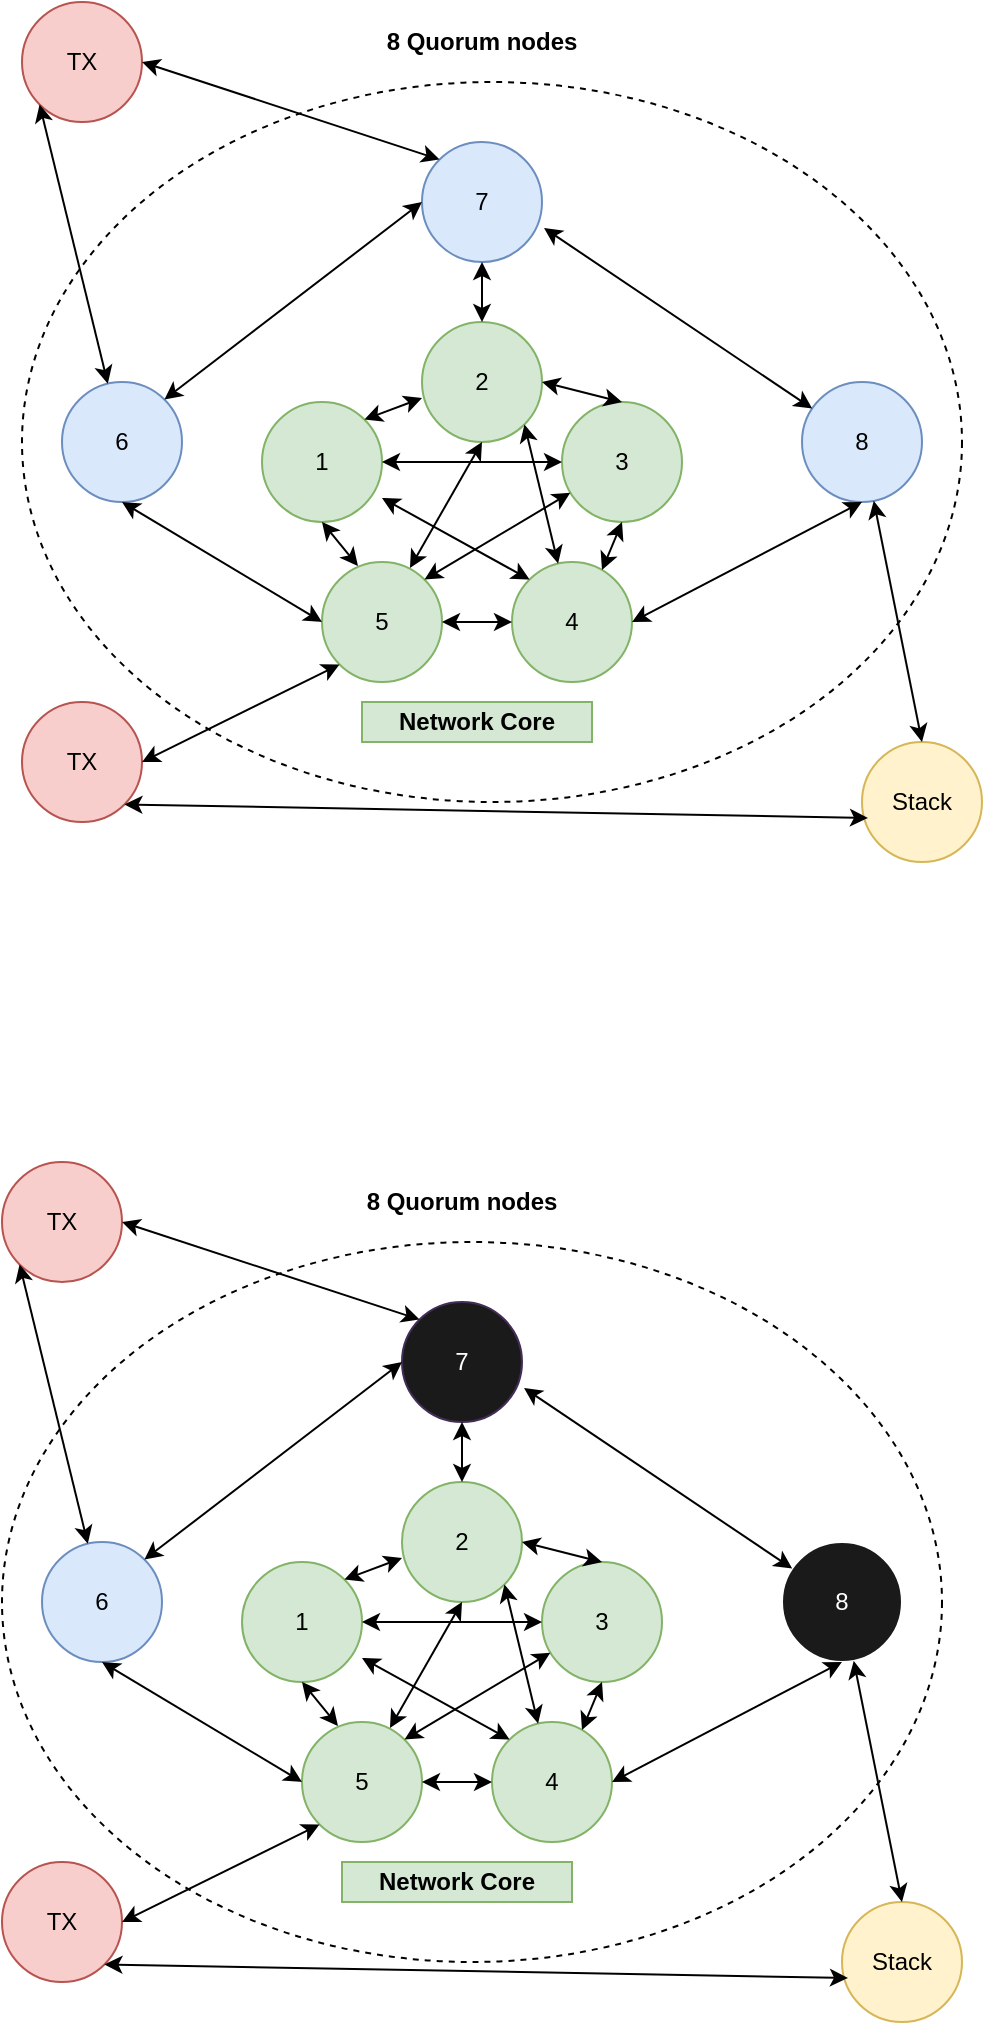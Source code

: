 <mxfile version="14.4.8" type="github">
  <diagram id="YB-iJeSW_2LFZkuPxzOh" name="Page-1">
    <mxGraphModel dx="1395" dy="815" grid="1" gridSize="10" guides="1" tooltips="1" connect="1" arrows="1" fold="1" page="1" pageScale="1" pageWidth="850" pageHeight="1100" math="0" shadow="0">
      <root>
        <mxCell id="0" />
        <mxCell id="1" parent="0" />
        <mxCell id="-4A1t3yx5ue9WX64jSDN-27" value="" style="ellipse;whiteSpace=wrap;html=1;dashed=1;" vertex="1" parent="1">
          <mxGeometry x="190" y="60" width="470" height="360" as="geometry" />
        </mxCell>
        <mxCell id="-4A1t3yx5ue9WX64jSDN-1" value="2" style="ellipse;whiteSpace=wrap;html=1;aspect=fixed;fillColor=#d5e8d4;strokeColor=#82b366;" vertex="1" parent="1">
          <mxGeometry x="390" y="180" width="60" height="60" as="geometry" />
        </mxCell>
        <mxCell id="-4A1t3yx5ue9WX64jSDN-2" value="4" style="ellipse;whiteSpace=wrap;html=1;aspect=fixed;fillColor=#d5e8d4;strokeColor=#82b366;" vertex="1" parent="1">
          <mxGeometry x="435" y="300" width="60" height="60" as="geometry" />
        </mxCell>
        <mxCell id="-4A1t3yx5ue9WX64jSDN-3" value="3" style="ellipse;whiteSpace=wrap;html=1;aspect=fixed;fillColor=#d5e8d4;strokeColor=#82b366;" vertex="1" parent="1">
          <mxGeometry x="460" y="220" width="60" height="60" as="geometry" />
        </mxCell>
        <mxCell id="-4A1t3yx5ue9WX64jSDN-4" value="1" style="ellipse;whiteSpace=wrap;html=1;aspect=fixed;fillColor=#d5e8d4;strokeColor=#82b366;" vertex="1" parent="1">
          <mxGeometry x="310" y="220" width="60" height="60" as="geometry" />
        </mxCell>
        <mxCell id="-4A1t3yx5ue9WX64jSDN-5" value="5" style="ellipse;whiteSpace=wrap;html=1;aspect=fixed;fillColor=#d5e8d4;strokeColor=#82b366;" vertex="1" parent="1">
          <mxGeometry x="340" y="300" width="60" height="60" as="geometry" />
        </mxCell>
        <mxCell id="-4A1t3yx5ue9WX64jSDN-6" value="" style="endArrow=classic;startArrow=classic;html=1;exitX=1;exitY=0;exitDx=0;exitDy=0;entryX=0;entryY=0.633;entryDx=0;entryDy=0;entryPerimeter=0;" edge="1" parent="1" source="-4A1t3yx5ue9WX64jSDN-4" target="-4A1t3yx5ue9WX64jSDN-1">
          <mxGeometry width="50" height="50" relative="1" as="geometry">
            <mxPoint x="410" y="220" as="sourcePoint" />
            <mxPoint x="460" y="170" as="targetPoint" />
          </mxGeometry>
        </mxCell>
        <mxCell id="-4A1t3yx5ue9WX64jSDN-7" value="" style="endArrow=classic;startArrow=classic;html=1;exitX=0.733;exitY=0.05;exitDx=0;exitDy=0;exitPerimeter=0;" edge="1" parent="1" source="-4A1t3yx5ue9WX64jSDN-5">
          <mxGeometry width="50" height="50" relative="1" as="geometry">
            <mxPoint x="410" y="220" as="sourcePoint" />
            <mxPoint x="420" y="240" as="targetPoint" />
          </mxGeometry>
        </mxCell>
        <mxCell id="-4A1t3yx5ue9WX64jSDN-8" value="" style="endArrow=classic;startArrow=classic;html=1;exitX=0.5;exitY=1;exitDx=0;exitDy=0;entryX=0.3;entryY=0.033;entryDx=0;entryDy=0;entryPerimeter=0;" edge="1" parent="1" source="-4A1t3yx5ue9WX64jSDN-4" target="-4A1t3yx5ue9WX64jSDN-5">
          <mxGeometry width="50" height="50" relative="1" as="geometry">
            <mxPoint x="410" y="220" as="sourcePoint" />
            <mxPoint x="460" y="170" as="targetPoint" />
          </mxGeometry>
        </mxCell>
        <mxCell id="-4A1t3yx5ue9WX64jSDN-9" value="" style="endArrow=classic;startArrow=classic;html=1;exitX=1;exitY=0.5;exitDx=0;exitDy=0;" edge="1" parent="1" source="-4A1t3yx5ue9WX64jSDN-4" target="-4A1t3yx5ue9WX64jSDN-3">
          <mxGeometry width="50" height="50" relative="1" as="geometry">
            <mxPoint x="410" y="220" as="sourcePoint" />
            <mxPoint x="460" y="170" as="targetPoint" />
          </mxGeometry>
        </mxCell>
        <mxCell id="-4A1t3yx5ue9WX64jSDN-10" value="" style="endArrow=classic;startArrow=classic;html=1;exitX=1;exitY=1;exitDx=0;exitDy=0;" edge="1" parent="1" source="-4A1t3yx5ue9WX64jSDN-1" target="-4A1t3yx5ue9WX64jSDN-2">
          <mxGeometry width="50" height="50" relative="1" as="geometry">
            <mxPoint x="410" y="220" as="sourcePoint" />
            <mxPoint x="460" y="170" as="targetPoint" />
          </mxGeometry>
        </mxCell>
        <mxCell id="-4A1t3yx5ue9WX64jSDN-11" value="" style="endArrow=classic;startArrow=classic;html=1;exitX=1;exitY=0.5;exitDx=0;exitDy=0;entryX=0;entryY=0.5;entryDx=0;entryDy=0;" edge="1" parent="1" source="-4A1t3yx5ue9WX64jSDN-5" target="-4A1t3yx5ue9WX64jSDN-2">
          <mxGeometry width="50" height="50" relative="1" as="geometry">
            <mxPoint x="410" y="220" as="sourcePoint" />
            <mxPoint x="460" y="170" as="targetPoint" />
          </mxGeometry>
        </mxCell>
        <mxCell id="-4A1t3yx5ue9WX64jSDN-12" value="" style="endArrow=classic;startArrow=classic;html=1;entryX=0.5;entryY=0;entryDx=0;entryDy=0;exitX=1;exitY=0.5;exitDx=0;exitDy=0;" edge="1" parent="1" source="-4A1t3yx5ue9WX64jSDN-1" target="-4A1t3yx5ue9WX64jSDN-3">
          <mxGeometry width="50" height="50" relative="1" as="geometry">
            <mxPoint x="410" y="220" as="sourcePoint" />
            <mxPoint x="460" y="170" as="targetPoint" />
          </mxGeometry>
        </mxCell>
        <mxCell id="-4A1t3yx5ue9WX64jSDN-13" value="" style="endArrow=classic;startArrow=classic;html=1;entryX=0.5;entryY=1;entryDx=0;entryDy=0;exitX=0.75;exitY=0.067;exitDx=0;exitDy=0;exitPerimeter=0;" edge="1" parent="1" source="-4A1t3yx5ue9WX64jSDN-2" target="-4A1t3yx5ue9WX64jSDN-3">
          <mxGeometry width="50" height="50" relative="1" as="geometry">
            <mxPoint x="410" y="220" as="sourcePoint" />
            <mxPoint x="460" y="170" as="targetPoint" />
          </mxGeometry>
        </mxCell>
        <mxCell id="-4A1t3yx5ue9WX64jSDN-14" value="" style="endArrow=classic;startArrow=classic;html=1;exitX=0;exitY=0;exitDx=0;exitDy=0;entryX=1;entryY=0.8;entryDx=0;entryDy=0;entryPerimeter=0;" edge="1" parent="1" source="-4A1t3yx5ue9WX64jSDN-2" target="-4A1t3yx5ue9WX64jSDN-4">
          <mxGeometry width="50" height="50" relative="1" as="geometry">
            <mxPoint x="410" y="220" as="sourcePoint" />
            <mxPoint x="460" y="170" as="targetPoint" />
          </mxGeometry>
        </mxCell>
        <mxCell id="-4A1t3yx5ue9WX64jSDN-15" value="" style="endArrow=classic;startArrow=classic;html=1;exitX=1;exitY=0;exitDx=0;exitDy=0;" edge="1" parent="1" source="-4A1t3yx5ue9WX64jSDN-5" target="-4A1t3yx5ue9WX64jSDN-3">
          <mxGeometry width="50" height="50" relative="1" as="geometry">
            <mxPoint x="410" y="220" as="sourcePoint" />
            <mxPoint x="460" y="170" as="targetPoint" />
          </mxGeometry>
        </mxCell>
        <mxCell id="-4A1t3yx5ue9WX64jSDN-16" value="Network Core" style="text;html=1;strokeColor=#82b366;fillColor=#d5e8d4;align=center;verticalAlign=middle;whiteSpace=wrap;rounded=0;fontStyle=1" vertex="1" parent="1">
          <mxGeometry x="360" y="370" width="115" height="20" as="geometry" />
        </mxCell>
        <mxCell id="-4A1t3yx5ue9WX64jSDN-17" value="7" style="ellipse;whiteSpace=wrap;html=1;aspect=fixed;fillColor=#dae8fc;strokeColor=#6c8ebf;" vertex="1" parent="1">
          <mxGeometry x="390" y="90" width="60" height="60" as="geometry" />
        </mxCell>
        <mxCell id="-4A1t3yx5ue9WX64jSDN-18" value="6" style="ellipse;whiteSpace=wrap;html=1;aspect=fixed;fillColor=#dae8fc;strokeColor=#6c8ebf;" vertex="1" parent="1">
          <mxGeometry x="210" y="210" width="60" height="60" as="geometry" />
        </mxCell>
        <mxCell id="-4A1t3yx5ue9WX64jSDN-19" value="8" style="ellipse;whiteSpace=wrap;html=1;aspect=fixed;fillColor=#dae8fc;strokeColor=#6c8ebf;" vertex="1" parent="1">
          <mxGeometry x="580" y="210" width="60" height="60" as="geometry" />
        </mxCell>
        <mxCell id="-4A1t3yx5ue9WX64jSDN-20" value="" style="endArrow=classic;startArrow=classic;html=1;entryX=0.5;entryY=1;entryDx=0;entryDy=0;" edge="1" parent="1" source="-4A1t3yx5ue9WX64jSDN-1" target="-4A1t3yx5ue9WX64jSDN-17">
          <mxGeometry width="50" height="50" relative="1" as="geometry">
            <mxPoint x="410" y="220" as="sourcePoint" />
            <mxPoint x="460" y="170" as="targetPoint" />
          </mxGeometry>
        </mxCell>
        <mxCell id="-4A1t3yx5ue9WX64jSDN-21" value="" style="endArrow=classic;startArrow=classic;html=1;exitX=1.017;exitY=0.717;exitDx=0;exitDy=0;exitPerimeter=0;" edge="1" parent="1" source="-4A1t3yx5ue9WX64jSDN-17" target="-4A1t3yx5ue9WX64jSDN-19">
          <mxGeometry width="50" height="50" relative="1" as="geometry">
            <mxPoint x="410" y="220" as="sourcePoint" />
            <mxPoint x="460" y="170" as="targetPoint" />
          </mxGeometry>
        </mxCell>
        <mxCell id="-4A1t3yx5ue9WX64jSDN-22" value="" style="endArrow=classic;startArrow=classic;html=1;entryX=0;entryY=0.5;entryDx=0;entryDy=0;exitX=1;exitY=0;exitDx=0;exitDy=0;" edge="1" parent="1" source="-4A1t3yx5ue9WX64jSDN-18" target="-4A1t3yx5ue9WX64jSDN-17">
          <mxGeometry width="50" height="50" relative="1" as="geometry">
            <mxPoint x="260" y="190" as="sourcePoint" />
            <mxPoint x="310" y="140" as="targetPoint" />
          </mxGeometry>
        </mxCell>
        <mxCell id="-4A1t3yx5ue9WX64jSDN-23" value="" style="endArrow=classic;startArrow=classic;html=1;exitX=0.5;exitY=1;exitDx=0;exitDy=0;entryX=0;entryY=0.5;entryDx=0;entryDy=0;" edge="1" parent="1" source="-4A1t3yx5ue9WX64jSDN-18" target="-4A1t3yx5ue9WX64jSDN-5">
          <mxGeometry width="50" height="50" relative="1" as="geometry">
            <mxPoint x="410" y="220" as="sourcePoint" />
            <mxPoint x="460" y="170" as="targetPoint" />
          </mxGeometry>
        </mxCell>
        <mxCell id="-4A1t3yx5ue9WX64jSDN-26" value="" style="endArrow=classic;startArrow=classic;html=1;exitX=1;exitY=0.5;exitDx=0;exitDy=0;entryX=0.5;entryY=1;entryDx=0;entryDy=0;" edge="1" parent="1" source="-4A1t3yx5ue9WX64jSDN-2" target="-4A1t3yx5ue9WX64jSDN-19">
          <mxGeometry width="50" height="50" relative="1" as="geometry">
            <mxPoint x="540" y="300" as="sourcePoint" />
            <mxPoint x="590" y="250" as="targetPoint" />
          </mxGeometry>
        </mxCell>
        <mxCell id="-4A1t3yx5ue9WX64jSDN-28" value="8 Quorum nodes" style="text;html=1;strokeColor=none;fillColor=none;align=center;verticalAlign=middle;whiteSpace=wrap;rounded=0;dashed=1;fontStyle=1" vertex="1" parent="1">
          <mxGeometry x="365" y="30" width="110" height="20" as="geometry" />
        </mxCell>
        <mxCell id="-4A1t3yx5ue9WX64jSDN-30" value="TX" style="ellipse;whiteSpace=wrap;html=1;aspect=fixed;fillColor=#f8cecc;strokeColor=#b85450;" vertex="1" parent="1">
          <mxGeometry x="190" y="370" width="60" height="60" as="geometry" />
        </mxCell>
        <mxCell id="-4A1t3yx5ue9WX64jSDN-31" value="Stack" style="ellipse;whiteSpace=wrap;html=1;aspect=fixed;fillColor=#fff2cc;strokeColor=#d6b656;" vertex="1" parent="1">
          <mxGeometry x="610" y="390" width="60" height="60" as="geometry" />
        </mxCell>
        <mxCell id="-4A1t3yx5ue9WX64jSDN-32" value="TX" style="ellipse;whiteSpace=wrap;html=1;aspect=fixed;fillColor=#f8cecc;strokeColor=#b85450;" vertex="1" parent="1">
          <mxGeometry x="190" y="20" width="60" height="60" as="geometry" />
        </mxCell>
        <mxCell id="-4A1t3yx5ue9WX64jSDN-33" value="" style="endArrow=classic;startArrow=classic;html=1;exitX=0;exitY=1;exitDx=0;exitDy=0;" edge="1" parent="1" source="-4A1t3yx5ue9WX64jSDN-32" target="-4A1t3yx5ue9WX64jSDN-18">
          <mxGeometry width="50" height="50" relative="1" as="geometry">
            <mxPoint x="140" y="145" as="sourcePoint" />
            <mxPoint x="190" y="95" as="targetPoint" />
          </mxGeometry>
        </mxCell>
        <mxCell id="-4A1t3yx5ue9WX64jSDN-34" value="" style="endArrow=classic;startArrow=classic;html=1;entryX=0;entryY=0;entryDx=0;entryDy=0;exitX=1;exitY=0.5;exitDx=0;exitDy=0;" edge="1" parent="1" source="-4A1t3yx5ue9WX64jSDN-32" target="-4A1t3yx5ue9WX64jSDN-17">
          <mxGeometry width="50" height="50" relative="1" as="geometry">
            <mxPoint x="230" y="-10" as="sourcePoint" />
            <mxPoint x="280" y="-60" as="targetPoint" />
          </mxGeometry>
        </mxCell>
        <mxCell id="-4A1t3yx5ue9WX64jSDN-35" value="" style="endArrow=classic;startArrow=classic;html=1;exitX=1;exitY=0.5;exitDx=0;exitDy=0;entryX=0;entryY=1;entryDx=0;entryDy=0;" edge="1" parent="1" source="-4A1t3yx5ue9WX64jSDN-30" target="-4A1t3yx5ue9WX64jSDN-5">
          <mxGeometry width="50" height="50" relative="1" as="geometry">
            <mxPoint x="50" y="450" as="sourcePoint" />
            <mxPoint x="100" y="400" as="targetPoint" />
          </mxGeometry>
        </mxCell>
        <mxCell id="-4A1t3yx5ue9WX64jSDN-36" value="" style="endArrow=classic;startArrow=classic;html=1;exitX=1;exitY=1;exitDx=0;exitDy=0;entryX=0.05;entryY=0.633;entryDx=0;entryDy=0;entryPerimeter=0;" edge="1" parent="1" source="-4A1t3yx5ue9WX64jSDN-30" target="-4A1t3yx5ue9WX64jSDN-31">
          <mxGeometry width="50" height="50" relative="1" as="geometry">
            <mxPoint x="270" y="480" as="sourcePoint" />
            <mxPoint x="320" y="430" as="targetPoint" />
          </mxGeometry>
        </mxCell>
        <mxCell id="-4A1t3yx5ue9WX64jSDN-37" value="" style="endArrow=classic;startArrow=classic;html=1;entryX=0.5;entryY=0;entryDx=0;entryDy=0;" edge="1" parent="1" source="-4A1t3yx5ue9WX64jSDN-19" target="-4A1t3yx5ue9WX64jSDN-31">
          <mxGeometry width="50" height="50" relative="1" as="geometry">
            <mxPoint x="410" y="220" as="sourcePoint" />
            <mxPoint x="460" y="170" as="targetPoint" />
          </mxGeometry>
        </mxCell>
        <mxCell id="-4A1t3yx5ue9WX64jSDN-39" value="" style="ellipse;whiteSpace=wrap;html=1;dashed=1;" vertex="1" parent="1">
          <mxGeometry x="180" y="640" width="470" height="360" as="geometry" />
        </mxCell>
        <mxCell id="-4A1t3yx5ue9WX64jSDN-40" value="2" style="ellipse;whiteSpace=wrap;html=1;aspect=fixed;fillColor=#d5e8d4;strokeColor=#82b366;" vertex="1" parent="1">
          <mxGeometry x="380" y="760" width="60" height="60" as="geometry" />
        </mxCell>
        <mxCell id="-4A1t3yx5ue9WX64jSDN-41" value="4" style="ellipse;whiteSpace=wrap;html=1;aspect=fixed;fillColor=#d5e8d4;strokeColor=#82b366;" vertex="1" parent="1">
          <mxGeometry x="425" y="880" width="60" height="60" as="geometry" />
        </mxCell>
        <mxCell id="-4A1t3yx5ue9WX64jSDN-42" value="3" style="ellipse;whiteSpace=wrap;html=1;aspect=fixed;fillColor=#d5e8d4;strokeColor=#82b366;" vertex="1" parent="1">
          <mxGeometry x="450" y="800" width="60" height="60" as="geometry" />
        </mxCell>
        <mxCell id="-4A1t3yx5ue9WX64jSDN-43" value="1" style="ellipse;whiteSpace=wrap;html=1;aspect=fixed;fillColor=#d5e8d4;strokeColor=#82b366;" vertex="1" parent="1">
          <mxGeometry x="300" y="800" width="60" height="60" as="geometry" />
        </mxCell>
        <mxCell id="-4A1t3yx5ue9WX64jSDN-44" value="5" style="ellipse;whiteSpace=wrap;html=1;aspect=fixed;fillColor=#d5e8d4;strokeColor=#82b366;" vertex="1" parent="1">
          <mxGeometry x="330" y="880" width="60" height="60" as="geometry" />
        </mxCell>
        <mxCell id="-4A1t3yx5ue9WX64jSDN-45" value="" style="endArrow=classic;startArrow=classic;html=1;exitX=1;exitY=0;exitDx=0;exitDy=0;entryX=0;entryY=0.633;entryDx=0;entryDy=0;entryPerimeter=0;" edge="1" parent="1" source="-4A1t3yx5ue9WX64jSDN-43" target="-4A1t3yx5ue9WX64jSDN-40">
          <mxGeometry width="50" height="50" relative="1" as="geometry">
            <mxPoint x="400" y="800" as="sourcePoint" />
            <mxPoint x="450" y="750" as="targetPoint" />
          </mxGeometry>
        </mxCell>
        <mxCell id="-4A1t3yx5ue9WX64jSDN-46" value="" style="endArrow=classic;startArrow=classic;html=1;exitX=0.733;exitY=0.05;exitDx=0;exitDy=0;exitPerimeter=0;" edge="1" parent="1" source="-4A1t3yx5ue9WX64jSDN-44">
          <mxGeometry width="50" height="50" relative="1" as="geometry">
            <mxPoint x="400" y="800" as="sourcePoint" />
            <mxPoint x="410" y="820" as="targetPoint" />
          </mxGeometry>
        </mxCell>
        <mxCell id="-4A1t3yx5ue9WX64jSDN-47" value="" style="endArrow=classic;startArrow=classic;html=1;exitX=0.5;exitY=1;exitDx=0;exitDy=0;entryX=0.3;entryY=0.033;entryDx=0;entryDy=0;entryPerimeter=0;" edge="1" parent="1" source="-4A1t3yx5ue9WX64jSDN-43" target="-4A1t3yx5ue9WX64jSDN-44">
          <mxGeometry width="50" height="50" relative="1" as="geometry">
            <mxPoint x="400" y="800" as="sourcePoint" />
            <mxPoint x="450" y="750" as="targetPoint" />
          </mxGeometry>
        </mxCell>
        <mxCell id="-4A1t3yx5ue9WX64jSDN-48" value="" style="endArrow=classic;startArrow=classic;html=1;exitX=1;exitY=0.5;exitDx=0;exitDy=0;" edge="1" parent="1" source="-4A1t3yx5ue9WX64jSDN-43" target="-4A1t3yx5ue9WX64jSDN-42">
          <mxGeometry width="50" height="50" relative="1" as="geometry">
            <mxPoint x="400" y="800" as="sourcePoint" />
            <mxPoint x="450" y="750" as="targetPoint" />
          </mxGeometry>
        </mxCell>
        <mxCell id="-4A1t3yx5ue9WX64jSDN-49" value="" style="endArrow=classic;startArrow=classic;html=1;exitX=1;exitY=1;exitDx=0;exitDy=0;" edge="1" parent="1" source="-4A1t3yx5ue9WX64jSDN-40" target="-4A1t3yx5ue9WX64jSDN-41">
          <mxGeometry width="50" height="50" relative="1" as="geometry">
            <mxPoint x="400" y="800" as="sourcePoint" />
            <mxPoint x="450" y="750" as="targetPoint" />
          </mxGeometry>
        </mxCell>
        <mxCell id="-4A1t3yx5ue9WX64jSDN-50" value="" style="endArrow=classic;startArrow=classic;html=1;exitX=1;exitY=0.5;exitDx=0;exitDy=0;entryX=0;entryY=0.5;entryDx=0;entryDy=0;" edge="1" parent="1" source="-4A1t3yx5ue9WX64jSDN-44" target="-4A1t3yx5ue9WX64jSDN-41">
          <mxGeometry width="50" height="50" relative="1" as="geometry">
            <mxPoint x="400" y="800" as="sourcePoint" />
            <mxPoint x="450" y="750" as="targetPoint" />
          </mxGeometry>
        </mxCell>
        <mxCell id="-4A1t3yx5ue9WX64jSDN-51" value="" style="endArrow=classic;startArrow=classic;html=1;entryX=0.5;entryY=0;entryDx=0;entryDy=0;exitX=1;exitY=0.5;exitDx=0;exitDy=0;" edge="1" parent="1" source="-4A1t3yx5ue9WX64jSDN-40" target="-4A1t3yx5ue9WX64jSDN-42">
          <mxGeometry width="50" height="50" relative="1" as="geometry">
            <mxPoint x="400" y="800" as="sourcePoint" />
            <mxPoint x="450" y="750" as="targetPoint" />
          </mxGeometry>
        </mxCell>
        <mxCell id="-4A1t3yx5ue9WX64jSDN-52" value="" style="endArrow=classic;startArrow=classic;html=1;entryX=0.5;entryY=1;entryDx=0;entryDy=0;exitX=0.75;exitY=0.067;exitDx=0;exitDy=0;exitPerimeter=0;" edge="1" parent="1" source="-4A1t3yx5ue9WX64jSDN-41" target="-4A1t3yx5ue9WX64jSDN-42">
          <mxGeometry width="50" height="50" relative="1" as="geometry">
            <mxPoint x="400" y="800" as="sourcePoint" />
            <mxPoint x="450" y="750" as="targetPoint" />
          </mxGeometry>
        </mxCell>
        <mxCell id="-4A1t3yx5ue9WX64jSDN-53" value="" style="endArrow=classic;startArrow=classic;html=1;exitX=0;exitY=0;exitDx=0;exitDy=0;entryX=1;entryY=0.8;entryDx=0;entryDy=0;entryPerimeter=0;" edge="1" parent="1" source="-4A1t3yx5ue9WX64jSDN-41" target="-4A1t3yx5ue9WX64jSDN-43">
          <mxGeometry width="50" height="50" relative="1" as="geometry">
            <mxPoint x="400" y="800" as="sourcePoint" />
            <mxPoint x="450" y="750" as="targetPoint" />
          </mxGeometry>
        </mxCell>
        <mxCell id="-4A1t3yx5ue9WX64jSDN-54" value="" style="endArrow=classic;startArrow=classic;html=1;exitX=1;exitY=0;exitDx=0;exitDy=0;" edge="1" parent="1" source="-4A1t3yx5ue9WX64jSDN-44" target="-4A1t3yx5ue9WX64jSDN-42">
          <mxGeometry width="50" height="50" relative="1" as="geometry">
            <mxPoint x="400" y="800" as="sourcePoint" />
            <mxPoint x="450" y="750" as="targetPoint" />
          </mxGeometry>
        </mxCell>
        <mxCell id="-4A1t3yx5ue9WX64jSDN-55" value="Network Core" style="text;html=1;strokeColor=#82b366;fillColor=#d5e8d4;align=center;verticalAlign=middle;whiteSpace=wrap;rounded=0;fontStyle=1" vertex="1" parent="1">
          <mxGeometry x="350" y="950" width="115" height="20" as="geometry" />
        </mxCell>
        <mxCell id="-4A1t3yx5ue9WX64jSDN-56" value="7" style="ellipse;whiteSpace=wrap;html=1;aspect=fixed;strokeColor=#432D57;fontColor=#ffffff;fillColor=#1A1A1A;" vertex="1" parent="1">
          <mxGeometry x="380" y="670" width="60" height="60" as="geometry" />
        </mxCell>
        <mxCell id="-4A1t3yx5ue9WX64jSDN-57" value="6" style="ellipse;whiteSpace=wrap;html=1;aspect=fixed;fillColor=#dae8fc;strokeColor=#6c8ebf;" vertex="1" parent="1">
          <mxGeometry x="200" y="790" width="60" height="60" as="geometry" />
        </mxCell>
        <mxCell id="-4A1t3yx5ue9WX64jSDN-58" value="&lt;font color=&quot;#FFFFFF&quot;&gt;8&lt;/font&gt;" style="ellipse;whiteSpace=wrap;html=1;aspect=fixed;fillColor=#1A1A1A;strokeColor=#FFFFFF;" vertex="1" parent="1">
          <mxGeometry x="570" y="790" width="60" height="60" as="geometry" />
        </mxCell>
        <mxCell id="-4A1t3yx5ue9WX64jSDN-59" value="" style="endArrow=classic;startArrow=classic;html=1;entryX=0.5;entryY=1;entryDx=0;entryDy=0;" edge="1" parent="1" source="-4A1t3yx5ue9WX64jSDN-40" target="-4A1t3yx5ue9WX64jSDN-56">
          <mxGeometry width="50" height="50" relative="1" as="geometry">
            <mxPoint x="400" y="800" as="sourcePoint" />
            <mxPoint x="450" y="750" as="targetPoint" />
          </mxGeometry>
        </mxCell>
        <mxCell id="-4A1t3yx5ue9WX64jSDN-60" value="" style="endArrow=classic;startArrow=classic;html=1;exitX=1.017;exitY=0.717;exitDx=0;exitDy=0;exitPerimeter=0;" edge="1" parent="1" source="-4A1t3yx5ue9WX64jSDN-56" target="-4A1t3yx5ue9WX64jSDN-58">
          <mxGeometry width="50" height="50" relative="1" as="geometry">
            <mxPoint x="400" y="800" as="sourcePoint" />
            <mxPoint x="450" y="750" as="targetPoint" />
          </mxGeometry>
        </mxCell>
        <mxCell id="-4A1t3yx5ue9WX64jSDN-61" value="" style="endArrow=classic;startArrow=classic;html=1;entryX=0;entryY=0.5;entryDx=0;entryDy=0;exitX=1;exitY=0;exitDx=0;exitDy=0;" edge="1" parent="1" source="-4A1t3yx5ue9WX64jSDN-57" target="-4A1t3yx5ue9WX64jSDN-56">
          <mxGeometry width="50" height="50" relative="1" as="geometry">
            <mxPoint x="250" y="770" as="sourcePoint" />
            <mxPoint x="300" y="720" as="targetPoint" />
          </mxGeometry>
        </mxCell>
        <mxCell id="-4A1t3yx5ue9WX64jSDN-62" value="" style="endArrow=classic;startArrow=classic;html=1;exitX=0.5;exitY=1;exitDx=0;exitDy=0;entryX=0;entryY=0.5;entryDx=0;entryDy=0;" edge="1" parent="1" source="-4A1t3yx5ue9WX64jSDN-57" target="-4A1t3yx5ue9WX64jSDN-44">
          <mxGeometry width="50" height="50" relative="1" as="geometry">
            <mxPoint x="400" y="800" as="sourcePoint" />
            <mxPoint x="450" y="750" as="targetPoint" />
          </mxGeometry>
        </mxCell>
        <mxCell id="-4A1t3yx5ue9WX64jSDN-63" value="" style="endArrow=classic;startArrow=classic;html=1;exitX=1;exitY=0.5;exitDx=0;exitDy=0;entryX=0.5;entryY=1;entryDx=0;entryDy=0;" edge="1" parent="1" source="-4A1t3yx5ue9WX64jSDN-41" target="-4A1t3yx5ue9WX64jSDN-58">
          <mxGeometry width="50" height="50" relative="1" as="geometry">
            <mxPoint x="530" y="880" as="sourcePoint" />
            <mxPoint x="580" y="830" as="targetPoint" />
          </mxGeometry>
        </mxCell>
        <mxCell id="-4A1t3yx5ue9WX64jSDN-64" value="8 Quorum nodes" style="text;html=1;strokeColor=none;fillColor=none;align=center;verticalAlign=middle;whiteSpace=wrap;rounded=0;dashed=1;fontStyle=1" vertex="1" parent="1">
          <mxGeometry x="355" y="610" width="110" height="20" as="geometry" />
        </mxCell>
        <mxCell id="-4A1t3yx5ue9WX64jSDN-65" value="TX" style="ellipse;whiteSpace=wrap;html=1;aspect=fixed;fillColor=#f8cecc;strokeColor=#b85450;" vertex="1" parent="1">
          <mxGeometry x="180" y="950" width="60" height="60" as="geometry" />
        </mxCell>
        <mxCell id="-4A1t3yx5ue9WX64jSDN-66" value="Stack" style="ellipse;whiteSpace=wrap;html=1;aspect=fixed;fillColor=#fff2cc;strokeColor=#d6b656;" vertex="1" parent="1">
          <mxGeometry x="600" y="970" width="60" height="60" as="geometry" />
        </mxCell>
        <mxCell id="-4A1t3yx5ue9WX64jSDN-67" value="TX" style="ellipse;whiteSpace=wrap;html=1;aspect=fixed;fillColor=#f8cecc;strokeColor=#b85450;" vertex="1" parent="1">
          <mxGeometry x="180" y="600" width="60" height="60" as="geometry" />
        </mxCell>
        <mxCell id="-4A1t3yx5ue9WX64jSDN-68" value="" style="endArrow=classic;startArrow=classic;html=1;exitX=0;exitY=1;exitDx=0;exitDy=0;" edge="1" parent="1" source="-4A1t3yx5ue9WX64jSDN-67" target="-4A1t3yx5ue9WX64jSDN-57">
          <mxGeometry width="50" height="50" relative="1" as="geometry">
            <mxPoint x="130" y="725" as="sourcePoint" />
            <mxPoint x="180" y="675" as="targetPoint" />
          </mxGeometry>
        </mxCell>
        <mxCell id="-4A1t3yx5ue9WX64jSDN-69" value="" style="endArrow=classic;startArrow=classic;html=1;entryX=0;entryY=0;entryDx=0;entryDy=0;exitX=1;exitY=0.5;exitDx=0;exitDy=0;" edge="1" parent="1" source="-4A1t3yx5ue9WX64jSDN-67" target="-4A1t3yx5ue9WX64jSDN-56">
          <mxGeometry width="50" height="50" relative="1" as="geometry">
            <mxPoint x="220" y="570" as="sourcePoint" />
            <mxPoint x="270" y="520" as="targetPoint" />
          </mxGeometry>
        </mxCell>
        <mxCell id="-4A1t3yx5ue9WX64jSDN-70" value="" style="endArrow=classic;startArrow=classic;html=1;exitX=1;exitY=0.5;exitDx=0;exitDy=0;entryX=0;entryY=1;entryDx=0;entryDy=0;" edge="1" parent="1" source="-4A1t3yx5ue9WX64jSDN-65" target="-4A1t3yx5ue9WX64jSDN-44">
          <mxGeometry width="50" height="50" relative="1" as="geometry">
            <mxPoint x="40" y="1030" as="sourcePoint" />
            <mxPoint x="90" y="980" as="targetPoint" />
          </mxGeometry>
        </mxCell>
        <mxCell id="-4A1t3yx5ue9WX64jSDN-71" value="" style="endArrow=classic;startArrow=classic;html=1;exitX=1;exitY=1;exitDx=0;exitDy=0;entryX=0.05;entryY=0.633;entryDx=0;entryDy=0;entryPerimeter=0;" edge="1" parent="1" source="-4A1t3yx5ue9WX64jSDN-65" target="-4A1t3yx5ue9WX64jSDN-66">
          <mxGeometry width="50" height="50" relative="1" as="geometry">
            <mxPoint x="260" y="1060" as="sourcePoint" />
            <mxPoint x="310" y="1010" as="targetPoint" />
          </mxGeometry>
        </mxCell>
        <mxCell id="-4A1t3yx5ue9WX64jSDN-72" value="" style="endArrow=classic;startArrow=classic;html=1;entryX=0.5;entryY=0;entryDx=0;entryDy=0;" edge="1" parent="1" source="-4A1t3yx5ue9WX64jSDN-58" target="-4A1t3yx5ue9WX64jSDN-66">
          <mxGeometry width="50" height="50" relative="1" as="geometry">
            <mxPoint x="400" y="800" as="sourcePoint" />
            <mxPoint x="450" y="750" as="targetPoint" />
          </mxGeometry>
        </mxCell>
        <mxCell id="-4A1t3yx5ue9WX64jSDN-78" value="" style="shape=image;html=1;verticalAlign=top;verticalLabelPosition=bottom;labelBackgroundColor=#ffffff;imageAspect=0;aspect=fixed;image=https://cdn4.iconfinder.com/data/icons/24x24-free-application-icons/24/Bomb.png;dashed=1;strokeColor=#FFFFFF;fillColor=#1A1A1A;" vertex="1" parent="1">
          <mxGeometry x="435" y="660" width="44" height="44" as="geometry" />
        </mxCell>
        <mxCell id="-4A1t3yx5ue9WX64jSDN-79" value="" style="shape=image;html=1;verticalAlign=top;verticalLabelPosition=bottom;labelBackgroundColor=#ffffff;imageAspect=0;aspect=fixed;image=https://cdn4.iconfinder.com/data/icons/24x24-free-application-icons/24/Bomb.png;dashed=1;strokeColor=#FFFFFF;fillColor=#1A1A1A;" vertex="1" parent="1">
          <mxGeometry x="570" y="740" width="44" height="44" as="geometry" />
        </mxCell>
      </root>
    </mxGraphModel>
  </diagram>
</mxfile>
